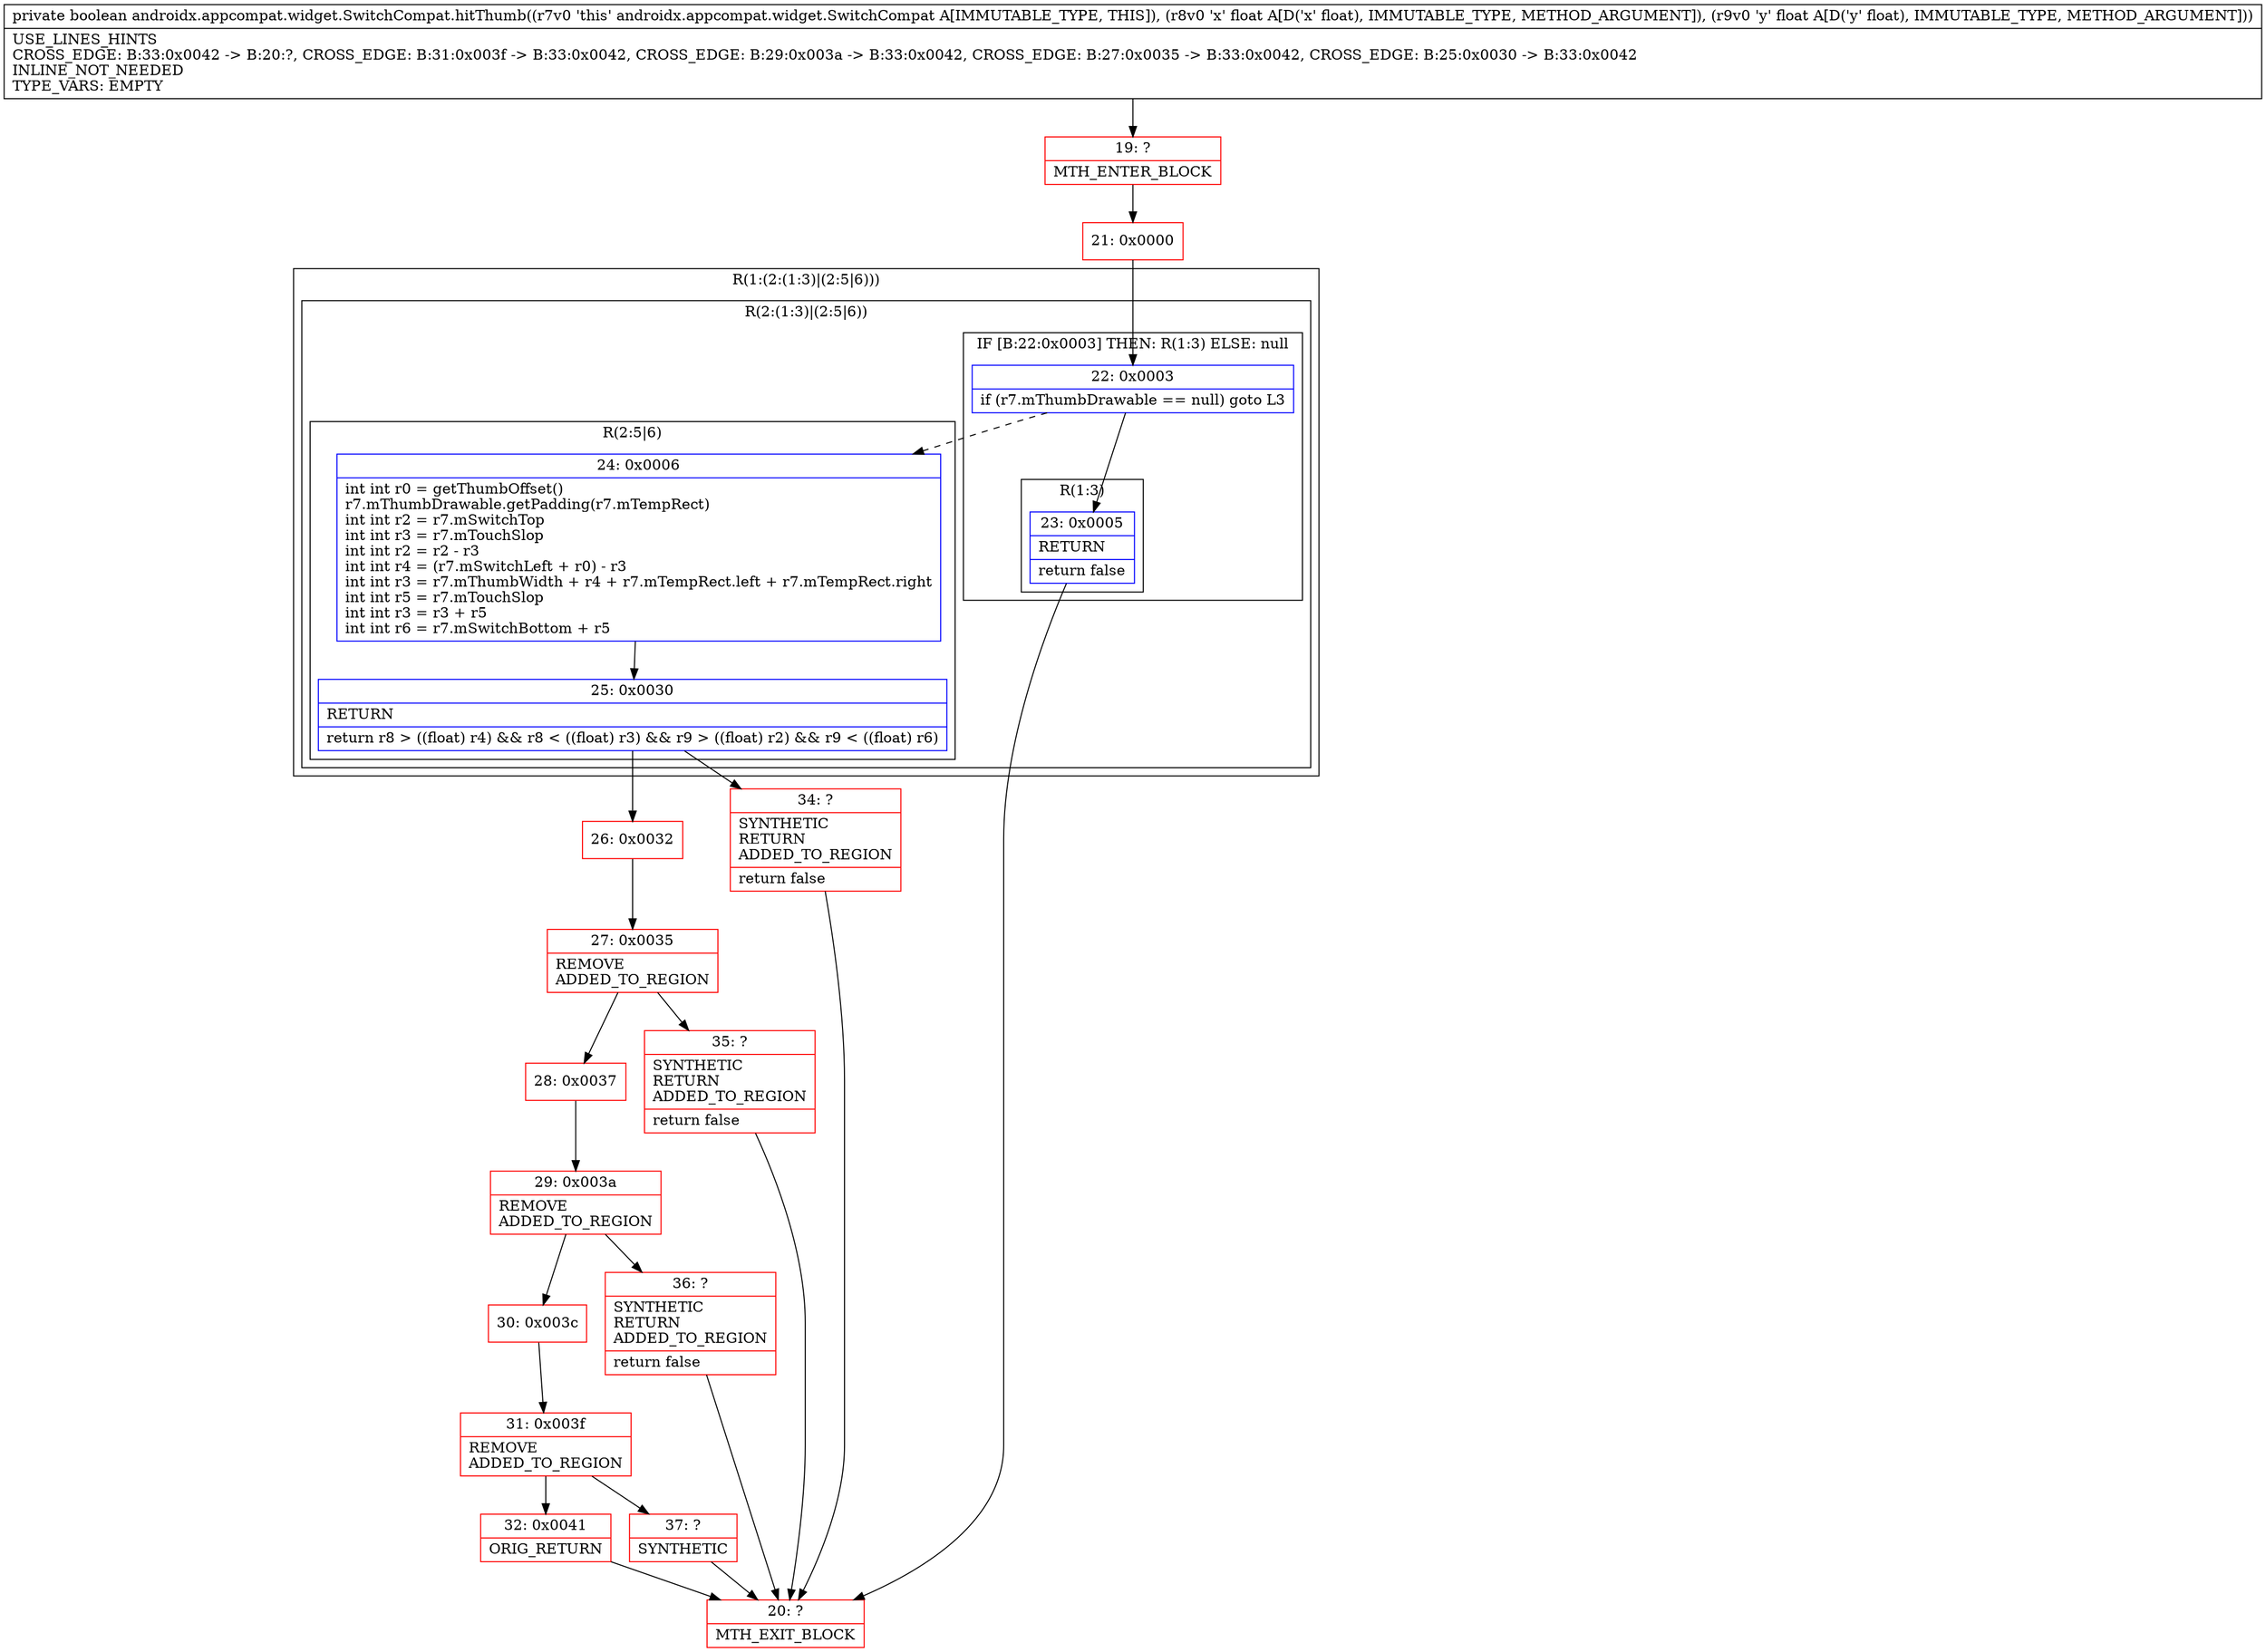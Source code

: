 digraph "CFG forandroidx.appcompat.widget.SwitchCompat.hitThumb(FF)Z" {
subgraph cluster_Region_155585637 {
label = "R(1:(2:(1:3)|(2:5|6)))";
node [shape=record,color=blue];
subgraph cluster_Region_444975737 {
label = "R(2:(1:3)|(2:5|6))";
node [shape=record,color=blue];
subgraph cluster_IfRegion_955744668 {
label = "IF [B:22:0x0003] THEN: R(1:3) ELSE: null";
node [shape=record,color=blue];
Node_22 [shape=record,label="{22\:\ 0x0003|if (r7.mThumbDrawable == null) goto L3\l}"];
subgraph cluster_Region_924103990 {
label = "R(1:3)";
node [shape=record,color=blue];
Node_23 [shape=record,label="{23\:\ 0x0005|RETURN\l|return false\l}"];
}
}
subgraph cluster_Region_952089785 {
label = "R(2:5|6)";
node [shape=record,color=blue];
Node_24 [shape=record,label="{24\:\ 0x0006|int int r0 = getThumbOffset()\lr7.mThumbDrawable.getPadding(r7.mTempRect)\lint int r2 = r7.mSwitchTop\lint int r3 = r7.mTouchSlop\lint int r2 = r2 \- r3\lint int r4 = (r7.mSwitchLeft + r0) \- r3\lint int r3 = r7.mThumbWidth + r4 + r7.mTempRect.left + r7.mTempRect.right\lint int r5 = r7.mTouchSlop\lint int r3 = r3 + r5\lint int r6 = r7.mSwitchBottom + r5\l}"];
Node_25 [shape=record,label="{25\:\ 0x0030|RETURN\l|return r8 \> ((float) r4) && r8 \< ((float) r3) && r9 \> ((float) r2) && r9 \< ((float) r6)\l}"];
}
}
}
Node_19 [shape=record,color=red,label="{19\:\ ?|MTH_ENTER_BLOCK\l}"];
Node_21 [shape=record,color=red,label="{21\:\ 0x0000}"];
Node_20 [shape=record,color=red,label="{20\:\ ?|MTH_EXIT_BLOCK\l}"];
Node_26 [shape=record,color=red,label="{26\:\ 0x0032}"];
Node_27 [shape=record,color=red,label="{27\:\ 0x0035|REMOVE\lADDED_TO_REGION\l}"];
Node_28 [shape=record,color=red,label="{28\:\ 0x0037}"];
Node_29 [shape=record,color=red,label="{29\:\ 0x003a|REMOVE\lADDED_TO_REGION\l}"];
Node_30 [shape=record,color=red,label="{30\:\ 0x003c}"];
Node_31 [shape=record,color=red,label="{31\:\ 0x003f|REMOVE\lADDED_TO_REGION\l}"];
Node_32 [shape=record,color=red,label="{32\:\ 0x0041|ORIG_RETURN\l}"];
Node_37 [shape=record,color=red,label="{37\:\ ?|SYNTHETIC\l}"];
Node_36 [shape=record,color=red,label="{36\:\ ?|SYNTHETIC\lRETURN\lADDED_TO_REGION\l|return false\l}"];
Node_35 [shape=record,color=red,label="{35\:\ ?|SYNTHETIC\lRETURN\lADDED_TO_REGION\l|return false\l}"];
Node_34 [shape=record,color=red,label="{34\:\ ?|SYNTHETIC\lRETURN\lADDED_TO_REGION\l|return false\l}"];
MethodNode[shape=record,label="{private boolean androidx.appcompat.widget.SwitchCompat.hitThumb((r7v0 'this' androidx.appcompat.widget.SwitchCompat A[IMMUTABLE_TYPE, THIS]), (r8v0 'x' float A[D('x' float), IMMUTABLE_TYPE, METHOD_ARGUMENT]), (r9v0 'y' float A[D('y' float), IMMUTABLE_TYPE, METHOD_ARGUMENT]))  | USE_LINES_HINTS\lCROSS_EDGE: B:33:0x0042 \-\> B:20:?, CROSS_EDGE: B:31:0x003f \-\> B:33:0x0042, CROSS_EDGE: B:29:0x003a \-\> B:33:0x0042, CROSS_EDGE: B:27:0x0035 \-\> B:33:0x0042, CROSS_EDGE: B:25:0x0030 \-\> B:33:0x0042\lINLINE_NOT_NEEDED\lTYPE_VARS: EMPTY\l}"];
MethodNode -> Node_19;Node_22 -> Node_23;
Node_22 -> Node_24[style=dashed];
Node_23 -> Node_20;
Node_24 -> Node_25;
Node_25 -> Node_26;
Node_25 -> Node_34;
Node_19 -> Node_21;
Node_21 -> Node_22;
Node_26 -> Node_27;
Node_27 -> Node_28;
Node_27 -> Node_35;
Node_28 -> Node_29;
Node_29 -> Node_30;
Node_29 -> Node_36;
Node_30 -> Node_31;
Node_31 -> Node_32;
Node_31 -> Node_37;
Node_32 -> Node_20;
Node_37 -> Node_20;
Node_36 -> Node_20;
Node_35 -> Node_20;
Node_34 -> Node_20;
}

